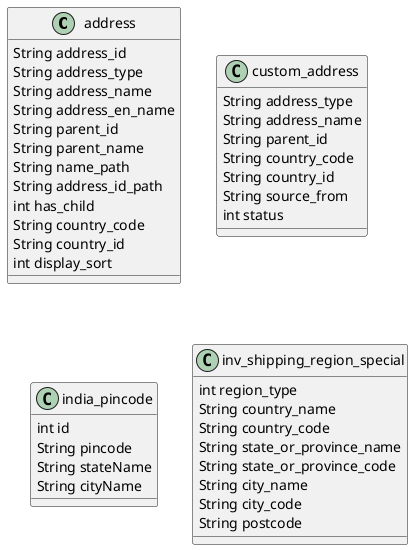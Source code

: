 @startuml
class address {
String address_id
String address_type
String address_name
String address_en_name
String parent_id
String parent_name
String name_path
String address_id_path
int has_child
String country_code
String country_id
int display_sort
}

class custom_address {
String address_type
String address_name
String parent_id
String country_code
String country_id
String source_from
int status
}

class india_pincode {
int id
String pincode
String stateName
String cityName
}


class inv_shipping_region_special {
int region_type
String country_name
String country_code
String state_or_province_name
String state_or_province_code
String city_name
String city_code
String postcode
}



@enduml